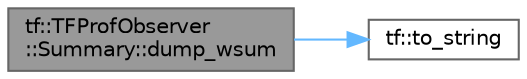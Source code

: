 digraph "tf::TFProfObserver::Summary::dump_wsum"
{
 // LATEX_PDF_SIZE
  bgcolor="transparent";
  edge [fontname=Helvetica,fontsize=10,labelfontname=Helvetica,labelfontsize=10];
  node [fontname=Helvetica,fontsize=10,shape=box,height=0.2,width=0.4];
  rankdir="LR";
  Node1 [id="Node000001",label="tf::TFProfObserver\l::Summary::dump_wsum",height=0.2,width=0.4,color="gray40", fillcolor="grey60", style="filled", fontcolor="black",tooltip=" "];
  Node1 -> Node2 [id="edge2_Node000001_Node000002",color="steelblue1",style="solid",tooltip=" "];
  Node2 [id="Node000002",label="tf::to_string",height=0.2,width=0.4,color="grey40", fillcolor="white", style="filled",URL="$namespacetf.html#ab7ec159c370bc052effcd0cdbc48047e",tooltip="convert an observer type to a human-readable string"];
}
